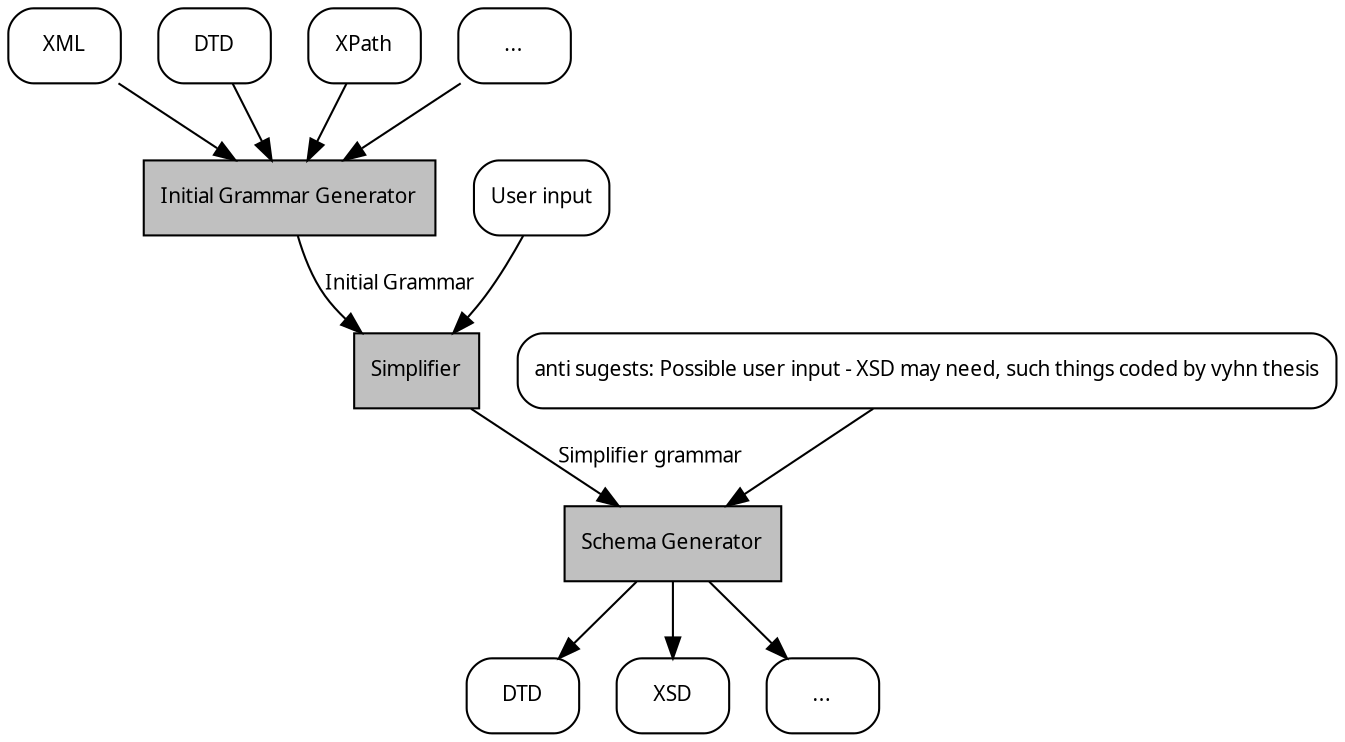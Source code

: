 digraph inference_process {
	node [shape = rectangle, fontname = "TeXGyrePagella-Regular", fontsize = 10];
	edge [fontname = "TeXGyrePagella-Regular", fontsize = 10];

	node [style= rounded];
	input_xml [label = "XML"];
	input_dtd [label = "DTD"];
	input_xpath [label = "XPath"];
	input_misc [label ="..."];
	input_xml -> 1;
	input_dtd -> 1;
	input_xpath -> 1;
	input_misc -> 1;
	1 [label = "Initial Grammar Generator" style = "filled" fillcolor = "grey"];
	1 -> 2 [label = "Initial Grammar"];
	user_input [label = "User input"];
	user_input -> 2;
	2 [label = "Simplifier" style = "filled" fillcolor = "grey"];
	2 -> 3 [label = "Simplifier grammar"];
	3 [label = "Schema Generator" style = "filled" fillcolor = "grey"];
	possible_user_input [label = "anti sugests: Possible user input - XSD may need, such things coded by vyhn thesis"];
	possible_user_input -> 3;
	output_dtd [label = "DTD"];
	output_xsd [label = "XSD"];
	output_misc [label = "..."];
	3 -> output_dtd;
	3 -> output_xsd;
	3 -> output_misc;
}